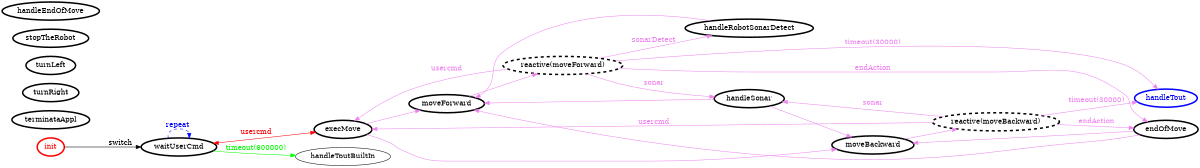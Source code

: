 /*
*
* A GraphViz DOT FSM description 
* Please use a GraphViz visualizer (like http://www.webgraphviz.com)
*  
*/

digraph finite_state_machine {
	rankdir=LR
	size="8,5"
	
	init [ color = red ][ fontcolor = red ][ penwidth = 3 ]
	execMove [ color = black ][ fontcolor = black ][ penwidth = 3 ]
	terminataAppl [ color = black ][ fontcolor = black ][ penwidth = 3 ]
	moveForward [ color = black ][ fontcolor = black ][ penwidth = 3 ]
	handleSonar [ color = black ][ fontcolor = black ][ penwidth = 3 ]
	endOfMove [ color = black ][ fontcolor = black ][ penwidth = 3 ]
	turnRight [ color = black ][ fontcolor = black ][ penwidth = 3 ]
	handleRobotSonarDetect [ color = black ][ fontcolor = black ][ penwidth = 3 ]
	waitUserCmd [ color = black ][ fontcolor = black ][ penwidth = 3 ]
	moveBackward [ color = black ][ fontcolor = black ][ penwidth = 3 ]
	turnLeft [ color = black ][ fontcolor = black ][ penwidth = 3 ]
	stopTheRobot [ color = black ][ fontcolor = black ][ penwidth = 3 ]
	handleEndOfMove [ color = black ][ fontcolor = black ][ penwidth = 3 ]
	"reactive(moveBackward)" [ style = dashed ][ color = black ][ fontcolor = black ][ penwidth = 3 ]
	"reactive(moveForward)" [ style = dashed ][ color = black ][ fontcolor = black ][ penwidth = 3 ]
	handleTout [ color = blue ][ fontcolor = blue ][ penwidth = 3 ]
	
	moveForward -> "reactive(moveForward)" [ label = "" ][ color = violet ][ fontcolor = violet ]
	"reactive(moveBackward)" -> execMove [ label = "usercmd" ][ color = violet ][ fontcolor = violet ]
	"reactive(moveForward)" -> execMove [ label = "usercmd" ][ color = violet ][ fontcolor = violet ]
	waitUserCmd -> handleToutBuiltIn [ label = "timeout(600000)" ][ color = green ][ fontcolor = green ]
	execMove -> moveForward[ color = violet ][ fontcolor = violet ]
	handleSonar -> moveBackward[ color = violet ][ fontcolor = violet ]
	endOfMove -> moveBackward[ color = violet ][ fontcolor = violet ]
	execMove -> moveBackward[ color = violet ][ fontcolor = violet ]
	"reactive(moveBackward)" -> endOfMove [ label = "endAction" ][ color = violet ][ fontcolor = violet ]
	endOfMove -> moveForward[ color = violet ][ fontcolor = violet ]
	waitUserCmd -> execMove [ label = "usercmd" ][ color = red ][ fontcolor = red ][ dir = both ]
	"reactive(moveForward)" -> endOfMove [ label = "endAction" ][ color = violet ][ fontcolor = violet ]
	"reactive(moveForward)" -> handleTout [ label = "timeout(30000)" ][ color = violet ][ fontcolor = violet ]
	"reactive(moveForward)" -> handleRobotSonarDetect [ label = "sonarDetect" ][ color = violet ][ fontcolor = violet ]
	moveBackward -> "reactive(moveBackward)" [ label = "" ][ color = violet ][ fontcolor = violet ]
	waitUserCmd -> waitUserCmd [ label = "repeat "][ style = dashed ][ color = blue ][ fontcolor = blue ]
	handleRobotSonarDetect -> moveForward[ color = violet ][ fontcolor = violet ]
	"reactive(moveBackward)" -> handleTout [ label = "timeout(30000)" ][ color = violet ][ fontcolor = violet ]
	"reactive(moveBackward)" -> handleSonar [ label = "sonar" ][ color = violet ][ fontcolor = violet ]
	handleSonar -> moveForward[ color = violet ][ fontcolor = violet ]
	init -> waitUserCmd [ label = "switch" ][ color = black ][ fontcolor = black ]
	"reactive(moveForward)" -> handleSonar [ label = "sonar" ][ color = violet ][ fontcolor = violet ]
}
